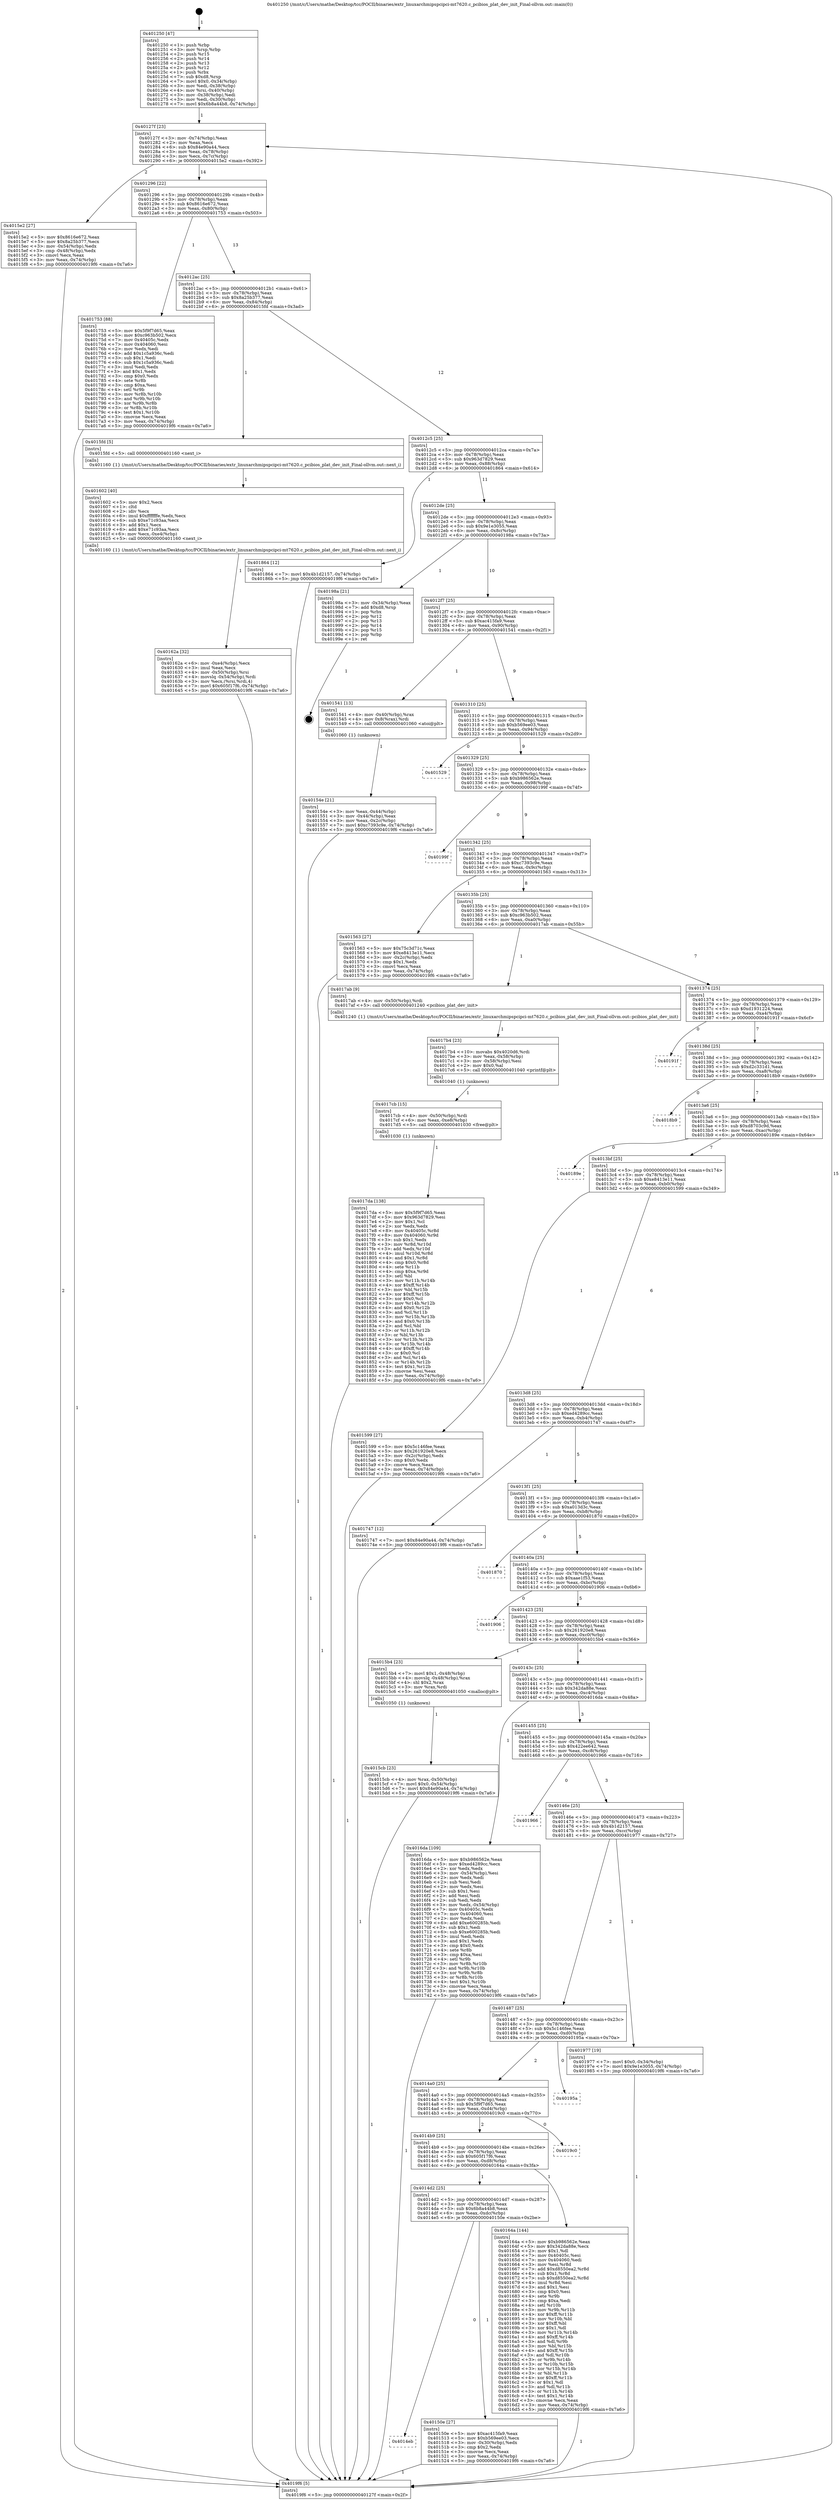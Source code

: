 digraph "0x401250" {
  label = "0x401250 (/mnt/c/Users/mathe/Desktop/tcc/POCII/binaries/extr_linuxarchmipspcipci-mt7620.c_pcibios_plat_dev_init_Final-ollvm.out::main(0))"
  labelloc = "t"
  node[shape=record]

  Entry [label="",width=0.3,height=0.3,shape=circle,fillcolor=black,style=filled]
  "0x40127f" [label="{
     0x40127f [23]\l
     | [instrs]\l
     &nbsp;&nbsp;0x40127f \<+3\>: mov -0x74(%rbp),%eax\l
     &nbsp;&nbsp;0x401282 \<+2\>: mov %eax,%ecx\l
     &nbsp;&nbsp;0x401284 \<+6\>: sub $0x84e90a44,%ecx\l
     &nbsp;&nbsp;0x40128a \<+3\>: mov %eax,-0x78(%rbp)\l
     &nbsp;&nbsp;0x40128d \<+3\>: mov %ecx,-0x7c(%rbp)\l
     &nbsp;&nbsp;0x401290 \<+6\>: je 00000000004015e2 \<main+0x392\>\l
  }"]
  "0x4015e2" [label="{
     0x4015e2 [27]\l
     | [instrs]\l
     &nbsp;&nbsp;0x4015e2 \<+5\>: mov $0x8616e672,%eax\l
     &nbsp;&nbsp;0x4015e7 \<+5\>: mov $0x8a25b377,%ecx\l
     &nbsp;&nbsp;0x4015ec \<+3\>: mov -0x54(%rbp),%edx\l
     &nbsp;&nbsp;0x4015ef \<+3\>: cmp -0x48(%rbp),%edx\l
     &nbsp;&nbsp;0x4015f2 \<+3\>: cmovl %ecx,%eax\l
     &nbsp;&nbsp;0x4015f5 \<+3\>: mov %eax,-0x74(%rbp)\l
     &nbsp;&nbsp;0x4015f8 \<+5\>: jmp 00000000004019f6 \<main+0x7a6\>\l
  }"]
  "0x401296" [label="{
     0x401296 [22]\l
     | [instrs]\l
     &nbsp;&nbsp;0x401296 \<+5\>: jmp 000000000040129b \<main+0x4b\>\l
     &nbsp;&nbsp;0x40129b \<+3\>: mov -0x78(%rbp),%eax\l
     &nbsp;&nbsp;0x40129e \<+5\>: sub $0x8616e672,%eax\l
     &nbsp;&nbsp;0x4012a3 \<+3\>: mov %eax,-0x80(%rbp)\l
     &nbsp;&nbsp;0x4012a6 \<+6\>: je 0000000000401753 \<main+0x503\>\l
  }"]
  Exit [label="",width=0.3,height=0.3,shape=circle,fillcolor=black,style=filled,peripheries=2]
  "0x401753" [label="{
     0x401753 [88]\l
     | [instrs]\l
     &nbsp;&nbsp;0x401753 \<+5\>: mov $0x5f9f7d65,%eax\l
     &nbsp;&nbsp;0x401758 \<+5\>: mov $0xc963b502,%ecx\l
     &nbsp;&nbsp;0x40175d \<+7\>: mov 0x40405c,%edx\l
     &nbsp;&nbsp;0x401764 \<+7\>: mov 0x404060,%esi\l
     &nbsp;&nbsp;0x40176b \<+2\>: mov %edx,%edi\l
     &nbsp;&nbsp;0x40176d \<+6\>: add $0x1c5a936c,%edi\l
     &nbsp;&nbsp;0x401773 \<+3\>: sub $0x1,%edi\l
     &nbsp;&nbsp;0x401776 \<+6\>: sub $0x1c5a936c,%edi\l
     &nbsp;&nbsp;0x40177c \<+3\>: imul %edi,%edx\l
     &nbsp;&nbsp;0x40177f \<+3\>: and $0x1,%edx\l
     &nbsp;&nbsp;0x401782 \<+3\>: cmp $0x0,%edx\l
     &nbsp;&nbsp;0x401785 \<+4\>: sete %r8b\l
     &nbsp;&nbsp;0x401789 \<+3\>: cmp $0xa,%esi\l
     &nbsp;&nbsp;0x40178c \<+4\>: setl %r9b\l
     &nbsp;&nbsp;0x401790 \<+3\>: mov %r8b,%r10b\l
     &nbsp;&nbsp;0x401793 \<+3\>: and %r9b,%r10b\l
     &nbsp;&nbsp;0x401796 \<+3\>: xor %r9b,%r8b\l
     &nbsp;&nbsp;0x401799 \<+3\>: or %r8b,%r10b\l
     &nbsp;&nbsp;0x40179c \<+4\>: test $0x1,%r10b\l
     &nbsp;&nbsp;0x4017a0 \<+3\>: cmovne %ecx,%eax\l
     &nbsp;&nbsp;0x4017a3 \<+3\>: mov %eax,-0x74(%rbp)\l
     &nbsp;&nbsp;0x4017a6 \<+5\>: jmp 00000000004019f6 \<main+0x7a6\>\l
  }"]
  "0x4012ac" [label="{
     0x4012ac [25]\l
     | [instrs]\l
     &nbsp;&nbsp;0x4012ac \<+5\>: jmp 00000000004012b1 \<main+0x61\>\l
     &nbsp;&nbsp;0x4012b1 \<+3\>: mov -0x78(%rbp),%eax\l
     &nbsp;&nbsp;0x4012b4 \<+5\>: sub $0x8a25b377,%eax\l
     &nbsp;&nbsp;0x4012b9 \<+6\>: mov %eax,-0x84(%rbp)\l
     &nbsp;&nbsp;0x4012bf \<+6\>: je 00000000004015fd \<main+0x3ad\>\l
  }"]
  "0x4017da" [label="{
     0x4017da [138]\l
     | [instrs]\l
     &nbsp;&nbsp;0x4017da \<+5\>: mov $0x5f9f7d65,%eax\l
     &nbsp;&nbsp;0x4017df \<+5\>: mov $0x963d7829,%esi\l
     &nbsp;&nbsp;0x4017e4 \<+2\>: mov $0x1,%cl\l
     &nbsp;&nbsp;0x4017e6 \<+2\>: xor %edx,%edx\l
     &nbsp;&nbsp;0x4017e8 \<+8\>: mov 0x40405c,%r8d\l
     &nbsp;&nbsp;0x4017f0 \<+8\>: mov 0x404060,%r9d\l
     &nbsp;&nbsp;0x4017f8 \<+3\>: sub $0x1,%edx\l
     &nbsp;&nbsp;0x4017fb \<+3\>: mov %r8d,%r10d\l
     &nbsp;&nbsp;0x4017fe \<+3\>: add %edx,%r10d\l
     &nbsp;&nbsp;0x401801 \<+4\>: imul %r10d,%r8d\l
     &nbsp;&nbsp;0x401805 \<+4\>: and $0x1,%r8d\l
     &nbsp;&nbsp;0x401809 \<+4\>: cmp $0x0,%r8d\l
     &nbsp;&nbsp;0x40180d \<+4\>: sete %r11b\l
     &nbsp;&nbsp;0x401811 \<+4\>: cmp $0xa,%r9d\l
     &nbsp;&nbsp;0x401815 \<+3\>: setl %bl\l
     &nbsp;&nbsp;0x401818 \<+3\>: mov %r11b,%r14b\l
     &nbsp;&nbsp;0x40181b \<+4\>: xor $0xff,%r14b\l
     &nbsp;&nbsp;0x40181f \<+3\>: mov %bl,%r15b\l
     &nbsp;&nbsp;0x401822 \<+4\>: xor $0xff,%r15b\l
     &nbsp;&nbsp;0x401826 \<+3\>: xor $0x0,%cl\l
     &nbsp;&nbsp;0x401829 \<+3\>: mov %r14b,%r12b\l
     &nbsp;&nbsp;0x40182c \<+4\>: and $0x0,%r12b\l
     &nbsp;&nbsp;0x401830 \<+3\>: and %cl,%r11b\l
     &nbsp;&nbsp;0x401833 \<+3\>: mov %r15b,%r13b\l
     &nbsp;&nbsp;0x401836 \<+4\>: and $0x0,%r13b\l
     &nbsp;&nbsp;0x40183a \<+2\>: and %cl,%bl\l
     &nbsp;&nbsp;0x40183c \<+3\>: or %r11b,%r12b\l
     &nbsp;&nbsp;0x40183f \<+3\>: or %bl,%r13b\l
     &nbsp;&nbsp;0x401842 \<+3\>: xor %r13b,%r12b\l
     &nbsp;&nbsp;0x401845 \<+3\>: or %r15b,%r14b\l
     &nbsp;&nbsp;0x401848 \<+4\>: xor $0xff,%r14b\l
     &nbsp;&nbsp;0x40184c \<+3\>: or $0x0,%cl\l
     &nbsp;&nbsp;0x40184f \<+3\>: and %cl,%r14b\l
     &nbsp;&nbsp;0x401852 \<+3\>: or %r14b,%r12b\l
     &nbsp;&nbsp;0x401855 \<+4\>: test $0x1,%r12b\l
     &nbsp;&nbsp;0x401859 \<+3\>: cmovne %esi,%eax\l
     &nbsp;&nbsp;0x40185c \<+3\>: mov %eax,-0x74(%rbp)\l
     &nbsp;&nbsp;0x40185f \<+5\>: jmp 00000000004019f6 \<main+0x7a6\>\l
  }"]
  "0x4015fd" [label="{
     0x4015fd [5]\l
     | [instrs]\l
     &nbsp;&nbsp;0x4015fd \<+5\>: call 0000000000401160 \<next_i\>\l
     | [calls]\l
     &nbsp;&nbsp;0x401160 \{1\} (/mnt/c/Users/mathe/Desktop/tcc/POCII/binaries/extr_linuxarchmipspcipci-mt7620.c_pcibios_plat_dev_init_Final-ollvm.out::next_i)\l
  }"]
  "0x4012c5" [label="{
     0x4012c5 [25]\l
     | [instrs]\l
     &nbsp;&nbsp;0x4012c5 \<+5\>: jmp 00000000004012ca \<main+0x7a\>\l
     &nbsp;&nbsp;0x4012ca \<+3\>: mov -0x78(%rbp),%eax\l
     &nbsp;&nbsp;0x4012cd \<+5\>: sub $0x963d7829,%eax\l
     &nbsp;&nbsp;0x4012d2 \<+6\>: mov %eax,-0x88(%rbp)\l
     &nbsp;&nbsp;0x4012d8 \<+6\>: je 0000000000401864 \<main+0x614\>\l
  }"]
  "0x4017cb" [label="{
     0x4017cb [15]\l
     | [instrs]\l
     &nbsp;&nbsp;0x4017cb \<+4\>: mov -0x50(%rbp),%rdi\l
     &nbsp;&nbsp;0x4017cf \<+6\>: mov %eax,-0xe8(%rbp)\l
     &nbsp;&nbsp;0x4017d5 \<+5\>: call 0000000000401030 \<free@plt\>\l
     | [calls]\l
     &nbsp;&nbsp;0x401030 \{1\} (unknown)\l
  }"]
  "0x401864" [label="{
     0x401864 [12]\l
     | [instrs]\l
     &nbsp;&nbsp;0x401864 \<+7\>: movl $0x4b1d2157,-0x74(%rbp)\l
     &nbsp;&nbsp;0x40186b \<+5\>: jmp 00000000004019f6 \<main+0x7a6\>\l
  }"]
  "0x4012de" [label="{
     0x4012de [25]\l
     | [instrs]\l
     &nbsp;&nbsp;0x4012de \<+5\>: jmp 00000000004012e3 \<main+0x93\>\l
     &nbsp;&nbsp;0x4012e3 \<+3\>: mov -0x78(%rbp),%eax\l
     &nbsp;&nbsp;0x4012e6 \<+5\>: sub $0x9e1e3055,%eax\l
     &nbsp;&nbsp;0x4012eb \<+6\>: mov %eax,-0x8c(%rbp)\l
     &nbsp;&nbsp;0x4012f1 \<+6\>: je 000000000040198a \<main+0x73a\>\l
  }"]
  "0x4017b4" [label="{
     0x4017b4 [23]\l
     | [instrs]\l
     &nbsp;&nbsp;0x4017b4 \<+10\>: movabs $0x4020d6,%rdi\l
     &nbsp;&nbsp;0x4017be \<+3\>: mov %eax,-0x58(%rbp)\l
     &nbsp;&nbsp;0x4017c1 \<+3\>: mov -0x58(%rbp),%esi\l
     &nbsp;&nbsp;0x4017c4 \<+2\>: mov $0x0,%al\l
     &nbsp;&nbsp;0x4017c6 \<+5\>: call 0000000000401040 \<printf@plt\>\l
     | [calls]\l
     &nbsp;&nbsp;0x401040 \{1\} (unknown)\l
  }"]
  "0x40198a" [label="{
     0x40198a [21]\l
     | [instrs]\l
     &nbsp;&nbsp;0x40198a \<+3\>: mov -0x34(%rbp),%eax\l
     &nbsp;&nbsp;0x40198d \<+7\>: add $0xd8,%rsp\l
     &nbsp;&nbsp;0x401994 \<+1\>: pop %rbx\l
     &nbsp;&nbsp;0x401995 \<+2\>: pop %r12\l
     &nbsp;&nbsp;0x401997 \<+2\>: pop %r13\l
     &nbsp;&nbsp;0x401999 \<+2\>: pop %r14\l
     &nbsp;&nbsp;0x40199b \<+2\>: pop %r15\l
     &nbsp;&nbsp;0x40199d \<+1\>: pop %rbp\l
     &nbsp;&nbsp;0x40199e \<+1\>: ret\l
  }"]
  "0x4012f7" [label="{
     0x4012f7 [25]\l
     | [instrs]\l
     &nbsp;&nbsp;0x4012f7 \<+5\>: jmp 00000000004012fc \<main+0xac\>\l
     &nbsp;&nbsp;0x4012fc \<+3\>: mov -0x78(%rbp),%eax\l
     &nbsp;&nbsp;0x4012ff \<+5\>: sub $0xac415fa9,%eax\l
     &nbsp;&nbsp;0x401304 \<+6\>: mov %eax,-0x90(%rbp)\l
     &nbsp;&nbsp;0x40130a \<+6\>: je 0000000000401541 \<main+0x2f1\>\l
  }"]
  "0x40162a" [label="{
     0x40162a [32]\l
     | [instrs]\l
     &nbsp;&nbsp;0x40162a \<+6\>: mov -0xe4(%rbp),%ecx\l
     &nbsp;&nbsp;0x401630 \<+3\>: imul %eax,%ecx\l
     &nbsp;&nbsp;0x401633 \<+4\>: mov -0x50(%rbp),%rsi\l
     &nbsp;&nbsp;0x401637 \<+4\>: movslq -0x54(%rbp),%rdi\l
     &nbsp;&nbsp;0x40163b \<+3\>: mov %ecx,(%rsi,%rdi,4)\l
     &nbsp;&nbsp;0x40163e \<+7\>: movl $0x605f17f6,-0x74(%rbp)\l
     &nbsp;&nbsp;0x401645 \<+5\>: jmp 00000000004019f6 \<main+0x7a6\>\l
  }"]
  "0x401541" [label="{
     0x401541 [13]\l
     | [instrs]\l
     &nbsp;&nbsp;0x401541 \<+4\>: mov -0x40(%rbp),%rax\l
     &nbsp;&nbsp;0x401545 \<+4\>: mov 0x8(%rax),%rdi\l
     &nbsp;&nbsp;0x401549 \<+5\>: call 0000000000401060 \<atoi@plt\>\l
     | [calls]\l
     &nbsp;&nbsp;0x401060 \{1\} (unknown)\l
  }"]
  "0x401310" [label="{
     0x401310 [25]\l
     | [instrs]\l
     &nbsp;&nbsp;0x401310 \<+5\>: jmp 0000000000401315 \<main+0xc5\>\l
     &nbsp;&nbsp;0x401315 \<+3\>: mov -0x78(%rbp),%eax\l
     &nbsp;&nbsp;0x401318 \<+5\>: sub $0xb569ee03,%eax\l
     &nbsp;&nbsp;0x40131d \<+6\>: mov %eax,-0x94(%rbp)\l
     &nbsp;&nbsp;0x401323 \<+6\>: je 0000000000401529 \<main+0x2d9\>\l
  }"]
  "0x401602" [label="{
     0x401602 [40]\l
     | [instrs]\l
     &nbsp;&nbsp;0x401602 \<+5\>: mov $0x2,%ecx\l
     &nbsp;&nbsp;0x401607 \<+1\>: cltd\l
     &nbsp;&nbsp;0x401608 \<+2\>: idiv %ecx\l
     &nbsp;&nbsp;0x40160a \<+6\>: imul $0xfffffffe,%edx,%ecx\l
     &nbsp;&nbsp;0x401610 \<+6\>: sub $0xe71c93aa,%ecx\l
     &nbsp;&nbsp;0x401616 \<+3\>: add $0x1,%ecx\l
     &nbsp;&nbsp;0x401619 \<+6\>: add $0xe71c93aa,%ecx\l
     &nbsp;&nbsp;0x40161f \<+6\>: mov %ecx,-0xe4(%rbp)\l
     &nbsp;&nbsp;0x401625 \<+5\>: call 0000000000401160 \<next_i\>\l
     | [calls]\l
     &nbsp;&nbsp;0x401160 \{1\} (/mnt/c/Users/mathe/Desktop/tcc/POCII/binaries/extr_linuxarchmipspcipci-mt7620.c_pcibios_plat_dev_init_Final-ollvm.out::next_i)\l
  }"]
  "0x401529" [label="{
     0x401529\l
  }", style=dashed]
  "0x401329" [label="{
     0x401329 [25]\l
     | [instrs]\l
     &nbsp;&nbsp;0x401329 \<+5\>: jmp 000000000040132e \<main+0xde\>\l
     &nbsp;&nbsp;0x40132e \<+3\>: mov -0x78(%rbp),%eax\l
     &nbsp;&nbsp;0x401331 \<+5\>: sub $0xb986562e,%eax\l
     &nbsp;&nbsp;0x401336 \<+6\>: mov %eax,-0x98(%rbp)\l
     &nbsp;&nbsp;0x40133c \<+6\>: je 000000000040199f \<main+0x74f\>\l
  }"]
  "0x4015cb" [label="{
     0x4015cb [23]\l
     | [instrs]\l
     &nbsp;&nbsp;0x4015cb \<+4\>: mov %rax,-0x50(%rbp)\l
     &nbsp;&nbsp;0x4015cf \<+7\>: movl $0x0,-0x54(%rbp)\l
     &nbsp;&nbsp;0x4015d6 \<+7\>: movl $0x84e90a44,-0x74(%rbp)\l
     &nbsp;&nbsp;0x4015dd \<+5\>: jmp 00000000004019f6 \<main+0x7a6\>\l
  }"]
  "0x40199f" [label="{
     0x40199f\l
  }", style=dashed]
  "0x401342" [label="{
     0x401342 [25]\l
     | [instrs]\l
     &nbsp;&nbsp;0x401342 \<+5\>: jmp 0000000000401347 \<main+0xf7\>\l
     &nbsp;&nbsp;0x401347 \<+3\>: mov -0x78(%rbp),%eax\l
     &nbsp;&nbsp;0x40134a \<+5\>: sub $0xc7393c9e,%eax\l
     &nbsp;&nbsp;0x40134f \<+6\>: mov %eax,-0x9c(%rbp)\l
     &nbsp;&nbsp;0x401355 \<+6\>: je 0000000000401563 \<main+0x313\>\l
  }"]
  "0x40154e" [label="{
     0x40154e [21]\l
     | [instrs]\l
     &nbsp;&nbsp;0x40154e \<+3\>: mov %eax,-0x44(%rbp)\l
     &nbsp;&nbsp;0x401551 \<+3\>: mov -0x44(%rbp),%eax\l
     &nbsp;&nbsp;0x401554 \<+3\>: mov %eax,-0x2c(%rbp)\l
     &nbsp;&nbsp;0x401557 \<+7\>: movl $0xc7393c9e,-0x74(%rbp)\l
     &nbsp;&nbsp;0x40155e \<+5\>: jmp 00000000004019f6 \<main+0x7a6\>\l
  }"]
  "0x401563" [label="{
     0x401563 [27]\l
     | [instrs]\l
     &nbsp;&nbsp;0x401563 \<+5\>: mov $0x75c3d71c,%eax\l
     &nbsp;&nbsp;0x401568 \<+5\>: mov $0xe8413e11,%ecx\l
     &nbsp;&nbsp;0x40156d \<+3\>: mov -0x2c(%rbp),%edx\l
     &nbsp;&nbsp;0x401570 \<+3\>: cmp $0x1,%edx\l
     &nbsp;&nbsp;0x401573 \<+3\>: cmovl %ecx,%eax\l
     &nbsp;&nbsp;0x401576 \<+3\>: mov %eax,-0x74(%rbp)\l
     &nbsp;&nbsp;0x401579 \<+5\>: jmp 00000000004019f6 \<main+0x7a6\>\l
  }"]
  "0x40135b" [label="{
     0x40135b [25]\l
     | [instrs]\l
     &nbsp;&nbsp;0x40135b \<+5\>: jmp 0000000000401360 \<main+0x110\>\l
     &nbsp;&nbsp;0x401360 \<+3\>: mov -0x78(%rbp),%eax\l
     &nbsp;&nbsp;0x401363 \<+5\>: sub $0xc963b502,%eax\l
     &nbsp;&nbsp;0x401368 \<+6\>: mov %eax,-0xa0(%rbp)\l
     &nbsp;&nbsp;0x40136e \<+6\>: je 00000000004017ab \<main+0x55b\>\l
  }"]
  "0x401250" [label="{
     0x401250 [47]\l
     | [instrs]\l
     &nbsp;&nbsp;0x401250 \<+1\>: push %rbp\l
     &nbsp;&nbsp;0x401251 \<+3\>: mov %rsp,%rbp\l
     &nbsp;&nbsp;0x401254 \<+2\>: push %r15\l
     &nbsp;&nbsp;0x401256 \<+2\>: push %r14\l
     &nbsp;&nbsp;0x401258 \<+2\>: push %r13\l
     &nbsp;&nbsp;0x40125a \<+2\>: push %r12\l
     &nbsp;&nbsp;0x40125c \<+1\>: push %rbx\l
     &nbsp;&nbsp;0x40125d \<+7\>: sub $0xd8,%rsp\l
     &nbsp;&nbsp;0x401264 \<+7\>: movl $0x0,-0x34(%rbp)\l
     &nbsp;&nbsp;0x40126b \<+3\>: mov %edi,-0x38(%rbp)\l
     &nbsp;&nbsp;0x40126e \<+4\>: mov %rsi,-0x40(%rbp)\l
     &nbsp;&nbsp;0x401272 \<+3\>: mov -0x38(%rbp),%edi\l
     &nbsp;&nbsp;0x401275 \<+3\>: mov %edi,-0x30(%rbp)\l
     &nbsp;&nbsp;0x401278 \<+7\>: movl $0x6b8a44b8,-0x74(%rbp)\l
  }"]
  "0x4017ab" [label="{
     0x4017ab [9]\l
     | [instrs]\l
     &nbsp;&nbsp;0x4017ab \<+4\>: mov -0x50(%rbp),%rdi\l
     &nbsp;&nbsp;0x4017af \<+5\>: call 0000000000401240 \<pcibios_plat_dev_init\>\l
     | [calls]\l
     &nbsp;&nbsp;0x401240 \{1\} (/mnt/c/Users/mathe/Desktop/tcc/POCII/binaries/extr_linuxarchmipspcipci-mt7620.c_pcibios_plat_dev_init_Final-ollvm.out::pcibios_plat_dev_init)\l
  }"]
  "0x401374" [label="{
     0x401374 [25]\l
     | [instrs]\l
     &nbsp;&nbsp;0x401374 \<+5\>: jmp 0000000000401379 \<main+0x129\>\l
     &nbsp;&nbsp;0x401379 \<+3\>: mov -0x78(%rbp),%eax\l
     &nbsp;&nbsp;0x40137c \<+5\>: sub $0xd1931224,%eax\l
     &nbsp;&nbsp;0x401381 \<+6\>: mov %eax,-0xa4(%rbp)\l
     &nbsp;&nbsp;0x401387 \<+6\>: je 000000000040191f \<main+0x6cf\>\l
  }"]
  "0x4019f6" [label="{
     0x4019f6 [5]\l
     | [instrs]\l
     &nbsp;&nbsp;0x4019f6 \<+5\>: jmp 000000000040127f \<main+0x2f\>\l
  }"]
  "0x40191f" [label="{
     0x40191f\l
  }", style=dashed]
  "0x40138d" [label="{
     0x40138d [25]\l
     | [instrs]\l
     &nbsp;&nbsp;0x40138d \<+5\>: jmp 0000000000401392 \<main+0x142\>\l
     &nbsp;&nbsp;0x401392 \<+3\>: mov -0x78(%rbp),%eax\l
     &nbsp;&nbsp;0x401395 \<+5\>: sub $0xd2c331d1,%eax\l
     &nbsp;&nbsp;0x40139a \<+6\>: mov %eax,-0xa8(%rbp)\l
     &nbsp;&nbsp;0x4013a0 \<+6\>: je 00000000004018b9 \<main+0x669\>\l
  }"]
  "0x4014eb" [label="{
     0x4014eb\l
  }", style=dashed]
  "0x4018b9" [label="{
     0x4018b9\l
  }", style=dashed]
  "0x4013a6" [label="{
     0x4013a6 [25]\l
     | [instrs]\l
     &nbsp;&nbsp;0x4013a6 \<+5\>: jmp 00000000004013ab \<main+0x15b\>\l
     &nbsp;&nbsp;0x4013ab \<+3\>: mov -0x78(%rbp),%eax\l
     &nbsp;&nbsp;0x4013ae \<+5\>: sub $0xd8703c9d,%eax\l
     &nbsp;&nbsp;0x4013b3 \<+6\>: mov %eax,-0xac(%rbp)\l
     &nbsp;&nbsp;0x4013b9 \<+6\>: je 000000000040189e \<main+0x64e\>\l
  }"]
  "0x40150e" [label="{
     0x40150e [27]\l
     | [instrs]\l
     &nbsp;&nbsp;0x40150e \<+5\>: mov $0xac415fa9,%eax\l
     &nbsp;&nbsp;0x401513 \<+5\>: mov $0xb569ee03,%ecx\l
     &nbsp;&nbsp;0x401518 \<+3\>: mov -0x30(%rbp),%edx\l
     &nbsp;&nbsp;0x40151b \<+3\>: cmp $0x2,%edx\l
     &nbsp;&nbsp;0x40151e \<+3\>: cmovne %ecx,%eax\l
     &nbsp;&nbsp;0x401521 \<+3\>: mov %eax,-0x74(%rbp)\l
     &nbsp;&nbsp;0x401524 \<+5\>: jmp 00000000004019f6 \<main+0x7a6\>\l
  }"]
  "0x40189e" [label="{
     0x40189e\l
  }", style=dashed]
  "0x4013bf" [label="{
     0x4013bf [25]\l
     | [instrs]\l
     &nbsp;&nbsp;0x4013bf \<+5\>: jmp 00000000004013c4 \<main+0x174\>\l
     &nbsp;&nbsp;0x4013c4 \<+3\>: mov -0x78(%rbp),%eax\l
     &nbsp;&nbsp;0x4013c7 \<+5\>: sub $0xe8413e11,%eax\l
     &nbsp;&nbsp;0x4013cc \<+6\>: mov %eax,-0xb0(%rbp)\l
     &nbsp;&nbsp;0x4013d2 \<+6\>: je 0000000000401599 \<main+0x349\>\l
  }"]
  "0x4014d2" [label="{
     0x4014d2 [25]\l
     | [instrs]\l
     &nbsp;&nbsp;0x4014d2 \<+5\>: jmp 00000000004014d7 \<main+0x287\>\l
     &nbsp;&nbsp;0x4014d7 \<+3\>: mov -0x78(%rbp),%eax\l
     &nbsp;&nbsp;0x4014da \<+5\>: sub $0x6b8a44b8,%eax\l
     &nbsp;&nbsp;0x4014df \<+6\>: mov %eax,-0xdc(%rbp)\l
     &nbsp;&nbsp;0x4014e5 \<+6\>: je 000000000040150e \<main+0x2be\>\l
  }"]
  "0x401599" [label="{
     0x401599 [27]\l
     | [instrs]\l
     &nbsp;&nbsp;0x401599 \<+5\>: mov $0x5c146fee,%eax\l
     &nbsp;&nbsp;0x40159e \<+5\>: mov $0x261920e8,%ecx\l
     &nbsp;&nbsp;0x4015a3 \<+3\>: mov -0x2c(%rbp),%edx\l
     &nbsp;&nbsp;0x4015a6 \<+3\>: cmp $0x0,%edx\l
     &nbsp;&nbsp;0x4015a9 \<+3\>: cmove %ecx,%eax\l
     &nbsp;&nbsp;0x4015ac \<+3\>: mov %eax,-0x74(%rbp)\l
     &nbsp;&nbsp;0x4015af \<+5\>: jmp 00000000004019f6 \<main+0x7a6\>\l
  }"]
  "0x4013d8" [label="{
     0x4013d8 [25]\l
     | [instrs]\l
     &nbsp;&nbsp;0x4013d8 \<+5\>: jmp 00000000004013dd \<main+0x18d\>\l
     &nbsp;&nbsp;0x4013dd \<+3\>: mov -0x78(%rbp),%eax\l
     &nbsp;&nbsp;0x4013e0 \<+5\>: sub $0xed4289cc,%eax\l
     &nbsp;&nbsp;0x4013e5 \<+6\>: mov %eax,-0xb4(%rbp)\l
     &nbsp;&nbsp;0x4013eb \<+6\>: je 0000000000401747 \<main+0x4f7\>\l
  }"]
  "0x40164a" [label="{
     0x40164a [144]\l
     | [instrs]\l
     &nbsp;&nbsp;0x40164a \<+5\>: mov $0xb986562e,%eax\l
     &nbsp;&nbsp;0x40164f \<+5\>: mov $0x342da88e,%ecx\l
     &nbsp;&nbsp;0x401654 \<+2\>: mov $0x1,%dl\l
     &nbsp;&nbsp;0x401656 \<+7\>: mov 0x40405c,%esi\l
     &nbsp;&nbsp;0x40165d \<+7\>: mov 0x404060,%edi\l
     &nbsp;&nbsp;0x401664 \<+3\>: mov %esi,%r8d\l
     &nbsp;&nbsp;0x401667 \<+7\>: add $0xd8550ea2,%r8d\l
     &nbsp;&nbsp;0x40166e \<+4\>: sub $0x1,%r8d\l
     &nbsp;&nbsp;0x401672 \<+7\>: sub $0xd8550ea2,%r8d\l
     &nbsp;&nbsp;0x401679 \<+4\>: imul %r8d,%esi\l
     &nbsp;&nbsp;0x40167d \<+3\>: and $0x1,%esi\l
     &nbsp;&nbsp;0x401680 \<+3\>: cmp $0x0,%esi\l
     &nbsp;&nbsp;0x401683 \<+4\>: sete %r9b\l
     &nbsp;&nbsp;0x401687 \<+3\>: cmp $0xa,%edi\l
     &nbsp;&nbsp;0x40168a \<+4\>: setl %r10b\l
     &nbsp;&nbsp;0x40168e \<+3\>: mov %r9b,%r11b\l
     &nbsp;&nbsp;0x401691 \<+4\>: xor $0xff,%r11b\l
     &nbsp;&nbsp;0x401695 \<+3\>: mov %r10b,%bl\l
     &nbsp;&nbsp;0x401698 \<+3\>: xor $0xff,%bl\l
     &nbsp;&nbsp;0x40169b \<+3\>: xor $0x1,%dl\l
     &nbsp;&nbsp;0x40169e \<+3\>: mov %r11b,%r14b\l
     &nbsp;&nbsp;0x4016a1 \<+4\>: and $0xff,%r14b\l
     &nbsp;&nbsp;0x4016a5 \<+3\>: and %dl,%r9b\l
     &nbsp;&nbsp;0x4016a8 \<+3\>: mov %bl,%r15b\l
     &nbsp;&nbsp;0x4016ab \<+4\>: and $0xff,%r15b\l
     &nbsp;&nbsp;0x4016af \<+3\>: and %dl,%r10b\l
     &nbsp;&nbsp;0x4016b2 \<+3\>: or %r9b,%r14b\l
     &nbsp;&nbsp;0x4016b5 \<+3\>: or %r10b,%r15b\l
     &nbsp;&nbsp;0x4016b8 \<+3\>: xor %r15b,%r14b\l
     &nbsp;&nbsp;0x4016bb \<+3\>: or %bl,%r11b\l
     &nbsp;&nbsp;0x4016be \<+4\>: xor $0xff,%r11b\l
     &nbsp;&nbsp;0x4016c2 \<+3\>: or $0x1,%dl\l
     &nbsp;&nbsp;0x4016c5 \<+3\>: and %dl,%r11b\l
     &nbsp;&nbsp;0x4016c8 \<+3\>: or %r11b,%r14b\l
     &nbsp;&nbsp;0x4016cb \<+4\>: test $0x1,%r14b\l
     &nbsp;&nbsp;0x4016cf \<+3\>: cmovne %ecx,%eax\l
     &nbsp;&nbsp;0x4016d2 \<+3\>: mov %eax,-0x74(%rbp)\l
     &nbsp;&nbsp;0x4016d5 \<+5\>: jmp 00000000004019f6 \<main+0x7a6\>\l
  }"]
  "0x401747" [label="{
     0x401747 [12]\l
     | [instrs]\l
     &nbsp;&nbsp;0x401747 \<+7\>: movl $0x84e90a44,-0x74(%rbp)\l
     &nbsp;&nbsp;0x40174e \<+5\>: jmp 00000000004019f6 \<main+0x7a6\>\l
  }"]
  "0x4013f1" [label="{
     0x4013f1 [25]\l
     | [instrs]\l
     &nbsp;&nbsp;0x4013f1 \<+5\>: jmp 00000000004013f6 \<main+0x1a6\>\l
     &nbsp;&nbsp;0x4013f6 \<+3\>: mov -0x78(%rbp),%eax\l
     &nbsp;&nbsp;0x4013f9 \<+5\>: sub $0xa013d3c,%eax\l
     &nbsp;&nbsp;0x4013fe \<+6\>: mov %eax,-0xb8(%rbp)\l
     &nbsp;&nbsp;0x401404 \<+6\>: je 0000000000401870 \<main+0x620\>\l
  }"]
  "0x4014b9" [label="{
     0x4014b9 [25]\l
     | [instrs]\l
     &nbsp;&nbsp;0x4014b9 \<+5\>: jmp 00000000004014be \<main+0x26e\>\l
     &nbsp;&nbsp;0x4014be \<+3\>: mov -0x78(%rbp),%eax\l
     &nbsp;&nbsp;0x4014c1 \<+5\>: sub $0x605f17f6,%eax\l
     &nbsp;&nbsp;0x4014c6 \<+6\>: mov %eax,-0xd8(%rbp)\l
     &nbsp;&nbsp;0x4014cc \<+6\>: je 000000000040164a \<main+0x3fa\>\l
  }"]
  "0x401870" [label="{
     0x401870\l
  }", style=dashed]
  "0x40140a" [label="{
     0x40140a [25]\l
     | [instrs]\l
     &nbsp;&nbsp;0x40140a \<+5\>: jmp 000000000040140f \<main+0x1bf\>\l
     &nbsp;&nbsp;0x40140f \<+3\>: mov -0x78(%rbp),%eax\l
     &nbsp;&nbsp;0x401412 \<+5\>: sub $0xaae1f53,%eax\l
     &nbsp;&nbsp;0x401417 \<+6\>: mov %eax,-0xbc(%rbp)\l
     &nbsp;&nbsp;0x40141d \<+6\>: je 0000000000401906 \<main+0x6b6\>\l
  }"]
  "0x4019c0" [label="{
     0x4019c0\l
  }", style=dashed]
  "0x401906" [label="{
     0x401906\l
  }", style=dashed]
  "0x401423" [label="{
     0x401423 [25]\l
     | [instrs]\l
     &nbsp;&nbsp;0x401423 \<+5\>: jmp 0000000000401428 \<main+0x1d8\>\l
     &nbsp;&nbsp;0x401428 \<+3\>: mov -0x78(%rbp),%eax\l
     &nbsp;&nbsp;0x40142b \<+5\>: sub $0x261920e8,%eax\l
     &nbsp;&nbsp;0x401430 \<+6\>: mov %eax,-0xc0(%rbp)\l
     &nbsp;&nbsp;0x401436 \<+6\>: je 00000000004015b4 \<main+0x364\>\l
  }"]
  "0x4014a0" [label="{
     0x4014a0 [25]\l
     | [instrs]\l
     &nbsp;&nbsp;0x4014a0 \<+5\>: jmp 00000000004014a5 \<main+0x255\>\l
     &nbsp;&nbsp;0x4014a5 \<+3\>: mov -0x78(%rbp),%eax\l
     &nbsp;&nbsp;0x4014a8 \<+5\>: sub $0x5f9f7d65,%eax\l
     &nbsp;&nbsp;0x4014ad \<+6\>: mov %eax,-0xd4(%rbp)\l
     &nbsp;&nbsp;0x4014b3 \<+6\>: je 00000000004019c0 \<main+0x770\>\l
  }"]
  "0x4015b4" [label="{
     0x4015b4 [23]\l
     | [instrs]\l
     &nbsp;&nbsp;0x4015b4 \<+7\>: movl $0x1,-0x48(%rbp)\l
     &nbsp;&nbsp;0x4015bb \<+4\>: movslq -0x48(%rbp),%rax\l
     &nbsp;&nbsp;0x4015bf \<+4\>: shl $0x2,%rax\l
     &nbsp;&nbsp;0x4015c3 \<+3\>: mov %rax,%rdi\l
     &nbsp;&nbsp;0x4015c6 \<+5\>: call 0000000000401050 \<malloc@plt\>\l
     | [calls]\l
     &nbsp;&nbsp;0x401050 \{1\} (unknown)\l
  }"]
  "0x40143c" [label="{
     0x40143c [25]\l
     | [instrs]\l
     &nbsp;&nbsp;0x40143c \<+5\>: jmp 0000000000401441 \<main+0x1f1\>\l
     &nbsp;&nbsp;0x401441 \<+3\>: mov -0x78(%rbp),%eax\l
     &nbsp;&nbsp;0x401444 \<+5\>: sub $0x342da88e,%eax\l
     &nbsp;&nbsp;0x401449 \<+6\>: mov %eax,-0xc4(%rbp)\l
     &nbsp;&nbsp;0x40144f \<+6\>: je 00000000004016da \<main+0x48a\>\l
  }"]
  "0x40195a" [label="{
     0x40195a\l
  }", style=dashed]
  "0x4016da" [label="{
     0x4016da [109]\l
     | [instrs]\l
     &nbsp;&nbsp;0x4016da \<+5\>: mov $0xb986562e,%eax\l
     &nbsp;&nbsp;0x4016df \<+5\>: mov $0xed4289cc,%ecx\l
     &nbsp;&nbsp;0x4016e4 \<+2\>: xor %edx,%edx\l
     &nbsp;&nbsp;0x4016e6 \<+3\>: mov -0x54(%rbp),%esi\l
     &nbsp;&nbsp;0x4016e9 \<+2\>: mov %edx,%edi\l
     &nbsp;&nbsp;0x4016eb \<+2\>: sub %esi,%edi\l
     &nbsp;&nbsp;0x4016ed \<+2\>: mov %edx,%esi\l
     &nbsp;&nbsp;0x4016ef \<+3\>: sub $0x1,%esi\l
     &nbsp;&nbsp;0x4016f2 \<+2\>: add %esi,%edi\l
     &nbsp;&nbsp;0x4016f4 \<+2\>: sub %edi,%edx\l
     &nbsp;&nbsp;0x4016f6 \<+3\>: mov %edx,-0x54(%rbp)\l
     &nbsp;&nbsp;0x4016f9 \<+7\>: mov 0x40405c,%edx\l
     &nbsp;&nbsp;0x401700 \<+7\>: mov 0x404060,%esi\l
     &nbsp;&nbsp;0x401707 \<+2\>: mov %edx,%edi\l
     &nbsp;&nbsp;0x401709 \<+6\>: add $0xe600285b,%edi\l
     &nbsp;&nbsp;0x40170f \<+3\>: sub $0x1,%edi\l
     &nbsp;&nbsp;0x401712 \<+6\>: sub $0xe600285b,%edi\l
     &nbsp;&nbsp;0x401718 \<+3\>: imul %edi,%edx\l
     &nbsp;&nbsp;0x40171b \<+3\>: and $0x1,%edx\l
     &nbsp;&nbsp;0x40171e \<+3\>: cmp $0x0,%edx\l
     &nbsp;&nbsp;0x401721 \<+4\>: sete %r8b\l
     &nbsp;&nbsp;0x401725 \<+3\>: cmp $0xa,%esi\l
     &nbsp;&nbsp;0x401728 \<+4\>: setl %r9b\l
     &nbsp;&nbsp;0x40172c \<+3\>: mov %r8b,%r10b\l
     &nbsp;&nbsp;0x40172f \<+3\>: and %r9b,%r10b\l
     &nbsp;&nbsp;0x401732 \<+3\>: xor %r9b,%r8b\l
     &nbsp;&nbsp;0x401735 \<+3\>: or %r8b,%r10b\l
     &nbsp;&nbsp;0x401738 \<+4\>: test $0x1,%r10b\l
     &nbsp;&nbsp;0x40173c \<+3\>: cmovne %ecx,%eax\l
     &nbsp;&nbsp;0x40173f \<+3\>: mov %eax,-0x74(%rbp)\l
     &nbsp;&nbsp;0x401742 \<+5\>: jmp 00000000004019f6 \<main+0x7a6\>\l
  }"]
  "0x401455" [label="{
     0x401455 [25]\l
     | [instrs]\l
     &nbsp;&nbsp;0x401455 \<+5\>: jmp 000000000040145a \<main+0x20a\>\l
     &nbsp;&nbsp;0x40145a \<+3\>: mov -0x78(%rbp),%eax\l
     &nbsp;&nbsp;0x40145d \<+5\>: sub $0x422ee642,%eax\l
     &nbsp;&nbsp;0x401462 \<+6\>: mov %eax,-0xc8(%rbp)\l
     &nbsp;&nbsp;0x401468 \<+6\>: je 0000000000401966 \<main+0x716\>\l
  }"]
  "0x401487" [label="{
     0x401487 [25]\l
     | [instrs]\l
     &nbsp;&nbsp;0x401487 \<+5\>: jmp 000000000040148c \<main+0x23c\>\l
     &nbsp;&nbsp;0x40148c \<+3\>: mov -0x78(%rbp),%eax\l
     &nbsp;&nbsp;0x40148f \<+5\>: sub $0x5c146fee,%eax\l
     &nbsp;&nbsp;0x401494 \<+6\>: mov %eax,-0xd0(%rbp)\l
     &nbsp;&nbsp;0x40149a \<+6\>: je 000000000040195a \<main+0x70a\>\l
  }"]
  "0x401966" [label="{
     0x401966\l
  }", style=dashed]
  "0x40146e" [label="{
     0x40146e [25]\l
     | [instrs]\l
     &nbsp;&nbsp;0x40146e \<+5\>: jmp 0000000000401473 \<main+0x223\>\l
     &nbsp;&nbsp;0x401473 \<+3\>: mov -0x78(%rbp),%eax\l
     &nbsp;&nbsp;0x401476 \<+5\>: sub $0x4b1d2157,%eax\l
     &nbsp;&nbsp;0x40147b \<+6\>: mov %eax,-0xcc(%rbp)\l
     &nbsp;&nbsp;0x401481 \<+6\>: je 0000000000401977 \<main+0x727\>\l
  }"]
  "0x401977" [label="{
     0x401977 [19]\l
     | [instrs]\l
     &nbsp;&nbsp;0x401977 \<+7\>: movl $0x0,-0x34(%rbp)\l
     &nbsp;&nbsp;0x40197e \<+7\>: movl $0x9e1e3055,-0x74(%rbp)\l
     &nbsp;&nbsp;0x401985 \<+5\>: jmp 00000000004019f6 \<main+0x7a6\>\l
  }"]
  Entry -> "0x401250" [label=" 1"]
  "0x40127f" -> "0x4015e2" [label=" 2"]
  "0x40127f" -> "0x401296" [label=" 14"]
  "0x40198a" -> Exit [label=" 1"]
  "0x401296" -> "0x401753" [label=" 1"]
  "0x401296" -> "0x4012ac" [label=" 13"]
  "0x401977" -> "0x4019f6" [label=" 1"]
  "0x4012ac" -> "0x4015fd" [label=" 1"]
  "0x4012ac" -> "0x4012c5" [label=" 12"]
  "0x401864" -> "0x4019f6" [label=" 1"]
  "0x4012c5" -> "0x401864" [label=" 1"]
  "0x4012c5" -> "0x4012de" [label=" 11"]
  "0x4017da" -> "0x4019f6" [label=" 1"]
  "0x4012de" -> "0x40198a" [label=" 1"]
  "0x4012de" -> "0x4012f7" [label=" 10"]
  "0x4017cb" -> "0x4017da" [label=" 1"]
  "0x4012f7" -> "0x401541" [label=" 1"]
  "0x4012f7" -> "0x401310" [label=" 9"]
  "0x4017b4" -> "0x4017cb" [label=" 1"]
  "0x401310" -> "0x401529" [label=" 0"]
  "0x401310" -> "0x401329" [label=" 9"]
  "0x4017ab" -> "0x4017b4" [label=" 1"]
  "0x401329" -> "0x40199f" [label=" 0"]
  "0x401329" -> "0x401342" [label=" 9"]
  "0x401753" -> "0x4019f6" [label=" 1"]
  "0x401342" -> "0x401563" [label=" 1"]
  "0x401342" -> "0x40135b" [label=" 8"]
  "0x401747" -> "0x4019f6" [label=" 1"]
  "0x40135b" -> "0x4017ab" [label=" 1"]
  "0x40135b" -> "0x401374" [label=" 7"]
  "0x4016da" -> "0x4019f6" [label=" 1"]
  "0x401374" -> "0x40191f" [label=" 0"]
  "0x401374" -> "0x40138d" [label=" 7"]
  "0x40164a" -> "0x4019f6" [label=" 1"]
  "0x40138d" -> "0x4018b9" [label=" 0"]
  "0x40138d" -> "0x4013a6" [label=" 7"]
  "0x40162a" -> "0x4019f6" [label=" 1"]
  "0x4013a6" -> "0x40189e" [label=" 0"]
  "0x4013a6" -> "0x4013bf" [label=" 7"]
  "0x401602" -> "0x40162a" [label=" 1"]
  "0x4013bf" -> "0x401599" [label=" 1"]
  "0x4013bf" -> "0x4013d8" [label=" 6"]
  "0x4015e2" -> "0x4019f6" [label=" 2"]
  "0x4013d8" -> "0x401747" [label=" 1"]
  "0x4013d8" -> "0x4013f1" [label=" 5"]
  "0x4015cb" -> "0x4019f6" [label=" 1"]
  "0x4013f1" -> "0x401870" [label=" 0"]
  "0x4013f1" -> "0x40140a" [label=" 5"]
  "0x401599" -> "0x4019f6" [label=" 1"]
  "0x40140a" -> "0x401906" [label=" 0"]
  "0x40140a" -> "0x401423" [label=" 5"]
  "0x401563" -> "0x4019f6" [label=" 1"]
  "0x401423" -> "0x4015b4" [label=" 1"]
  "0x401423" -> "0x40143c" [label=" 4"]
  "0x401541" -> "0x40154e" [label=" 1"]
  "0x40143c" -> "0x4016da" [label=" 1"]
  "0x40143c" -> "0x401455" [label=" 3"]
  "0x4019f6" -> "0x40127f" [label=" 15"]
  "0x401455" -> "0x401966" [label=" 0"]
  "0x401455" -> "0x40146e" [label=" 3"]
  "0x40150e" -> "0x4019f6" [label=" 1"]
  "0x40146e" -> "0x401977" [label=" 1"]
  "0x40146e" -> "0x401487" [label=" 2"]
  "0x401250" -> "0x40127f" [label=" 1"]
  "0x401487" -> "0x40195a" [label=" 0"]
  "0x401487" -> "0x4014a0" [label=" 2"]
  "0x40154e" -> "0x4019f6" [label=" 1"]
  "0x4014a0" -> "0x4019c0" [label=" 0"]
  "0x4014a0" -> "0x4014b9" [label=" 2"]
  "0x4015b4" -> "0x4015cb" [label=" 1"]
  "0x4014b9" -> "0x40164a" [label=" 1"]
  "0x4014b9" -> "0x4014d2" [label=" 1"]
  "0x4015fd" -> "0x401602" [label=" 1"]
  "0x4014d2" -> "0x40150e" [label=" 1"]
  "0x4014d2" -> "0x4014eb" [label=" 0"]
}
